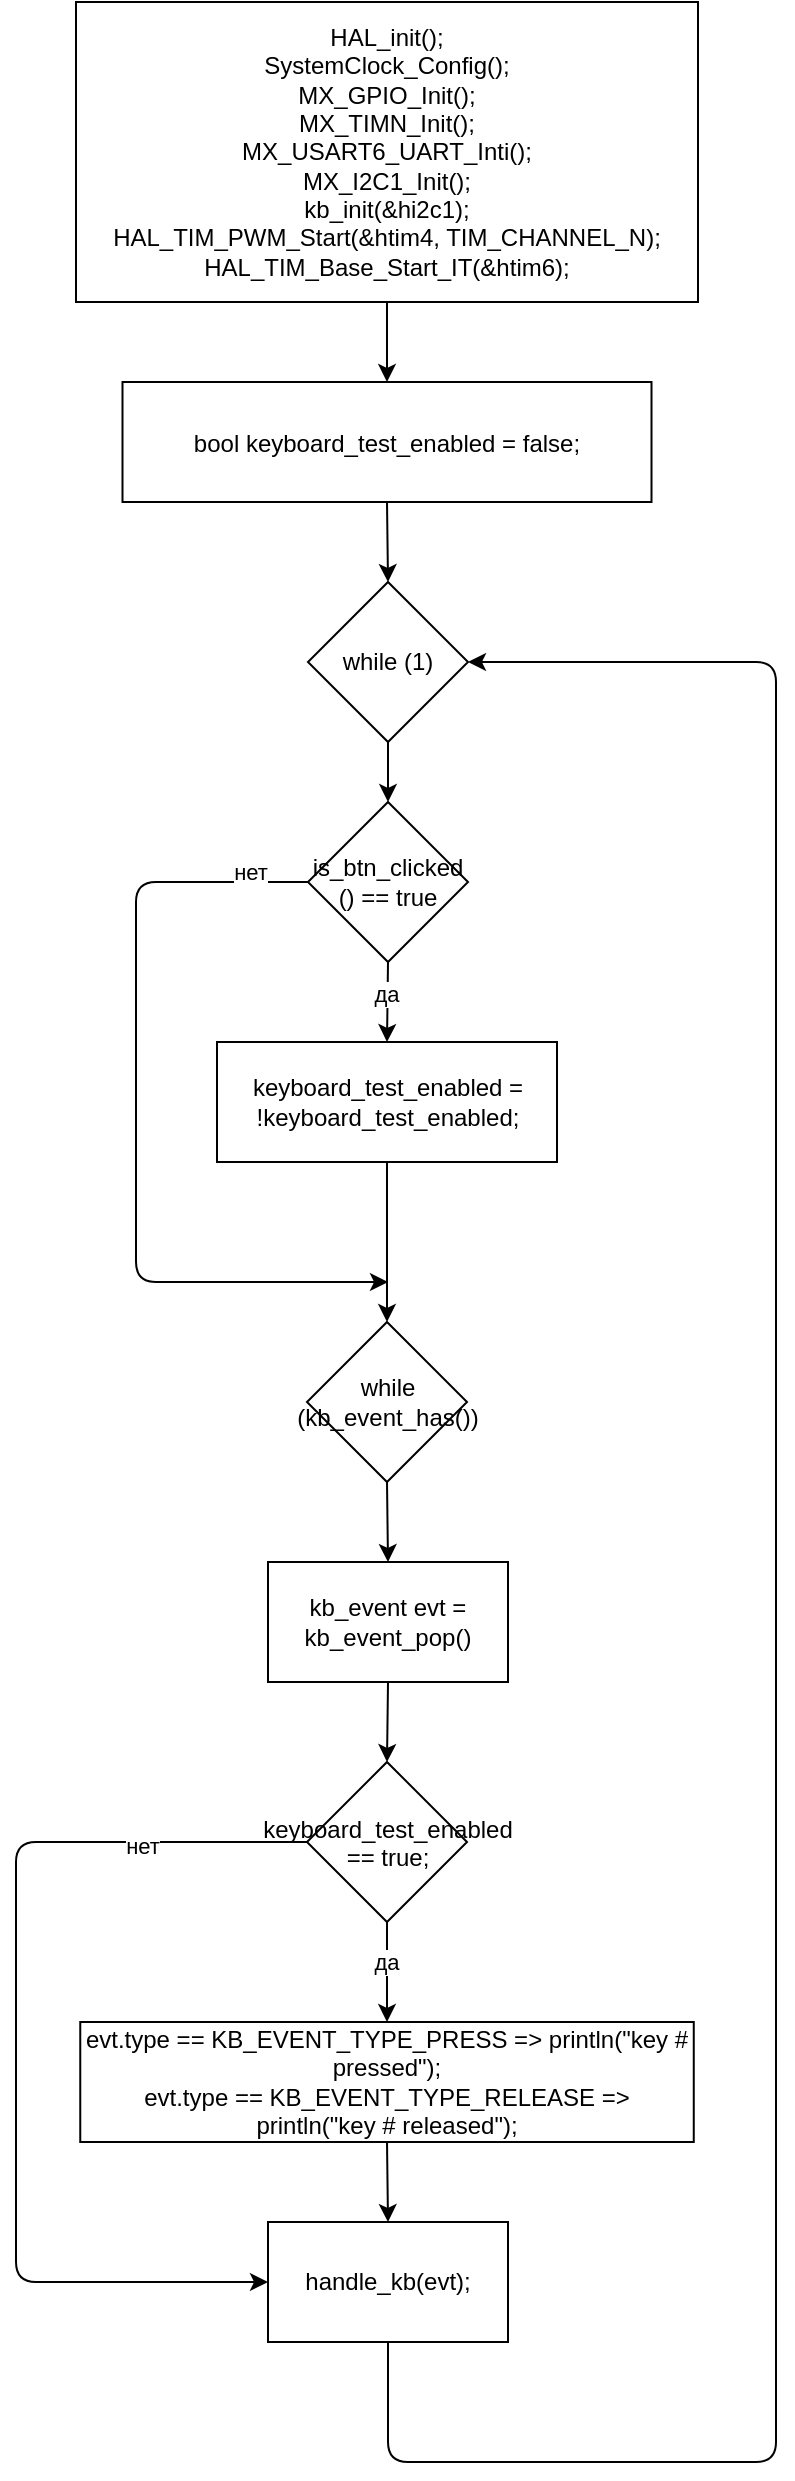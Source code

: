 <mxfile>
    <diagram id="AGleZvxSfTMCUpi7pnZu" name="Страница 1">
        <mxGraphModel dx="784" dy="780" grid="1" gridSize="10" guides="1" tooltips="1" connect="1" arrows="1" fold="1" page="1" pageScale="1" pageWidth="1169" pageHeight="827" math="0" shadow="0">
            <root>
                <mxCell id="0"/>
                <mxCell id="1" parent="0"/>
                <mxCell id="6" style="edgeStyle=none;html=1;exitX=0.5;exitY=1;exitDx=0;exitDy=0;entryX=0.5;entryY=0;entryDx=0;entryDy=0;fontFamily=Helvetica;fontColor=#000000;" parent="1" source="4" target="5" edge="1">
                    <mxGeometry relative="1" as="geometry"/>
                </mxCell>
                <mxCell id="4" value="HAL_init();&lt;br&gt;SystemClock_Config();&lt;br&gt;MX_GPIO_Init();&lt;br&gt;MX_TIMN_Init();&lt;br&gt;MX_USART6_UART_Inti();&lt;br&gt;MX_I2C1_Init();&lt;br&gt;kb_init(&amp;amp;hi2c1);&lt;br&gt;HAL_TIM_PWM_Start(&amp;amp;htim4, TIM_CHANNEL_N);&lt;br&gt;HAL_TIM_Base_Start_IT(&amp;amp;htim6);" style="rounded=0;whiteSpace=wrap;html=1;fontColor=#000000;" parent="1" vertex="1">
                    <mxGeometry x="210" width="311" height="150" as="geometry"/>
                </mxCell>
                <mxCell id="8" style="edgeStyle=none;html=1;exitX=0.5;exitY=1;exitDx=0;exitDy=0;entryX=0.5;entryY=0;entryDx=0;entryDy=0;fontFamily=Helvetica;fontColor=#000000;" parent="1" source="5" target="7" edge="1">
                    <mxGeometry relative="1" as="geometry"/>
                </mxCell>
                <mxCell id="5" value="&lt;p class=&quot;p1&quot; style=&quot;margin: 0px; font-stretch: normal; line-height: normal;&quot;&gt;&lt;font&gt;bool keyboard_test_enabled = false;&lt;/font&gt;&lt;/p&gt;" style="rounded=0;whiteSpace=wrap;html=1;fontFamily=Helvetica;fontColor=#000000;" parent="1" vertex="1">
                    <mxGeometry x="233.25" y="190" width="264.5" height="60" as="geometry"/>
                </mxCell>
                <mxCell id="10" style="edgeStyle=none;html=1;exitX=0.5;exitY=1;exitDx=0;exitDy=0;entryX=0.5;entryY=0;entryDx=0;entryDy=0;fontFamily=Helvetica;fontColor=#000000;" parent="1" source="7" target="9" edge="1">
                    <mxGeometry relative="1" as="geometry"/>
                </mxCell>
                <mxCell id="7" value="while (1)" style="rhombus;whiteSpace=wrap;html=1;fontFamily=Helvetica;fontColor=#000000;" parent="1" vertex="1">
                    <mxGeometry x="326" y="290" width="80" height="80" as="geometry"/>
                </mxCell>
                <mxCell id="12" style="edgeStyle=none;html=1;exitX=0.5;exitY=1;exitDx=0;exitDy=0;entryX=0.5;entryY=0;entryDx=0;entryDy=0;fontFamily=Helvetica;fontColor=#000000;" parent="1" source="9" target="11" edge="1">
                    <mxGeometry relative="1" as="geometry"/>
                </mxCell>
                <mxCell id="13" value="да" style="edgeLabel;html=1;align=center;verticalAlign=middle;resizable=0;points=[];fontFamily=Helvetica;fontColor=#000000;" parent="12" vertex="1" connectable="0">
                    <mxGeometry x="-0.197" y="-1" relative="1" as="geometry">
                        <mxPoint as="offset"/>
                    </mxGeometry>
                </mxCell>
                <mxCell id="16" style="edgeStyle=none;html=1;exitX=0;exitY=0.5;exitDx=0;exitDy=0;fontFamily=Helvetica;fontColor=#000000;" parent="1" source="9" edge="1">
                    <mxGeometry relative="1" as="geometry">
                        <mxPoint x="366" y="640" as="targetPoint"/>
                        <Array as="points">
                            <mxPoint x="240" y="440"/>
                            <mxPoint x="240" y="640"/>
                        </Array>
                    </mxGeometry>
                </mxCell>
                <mxCell id="17" value="нет" style="edgeLabel;html=1;align=center;verticalAlign=middle;resizable=0;points=[];fontFamily=Helvetica;fontColor=#000000;" parent="16" vertex="1" connectable="0">
                    <mxGeometry x="-0.857" y="-5" relative="1" as="geometry">
                        <mxPoint as="offset"/>
                    </mxGeometry>
                </mxCell>
                <mxCell id="9" value="is_btn_clicked () == true" style="rhombus;whiteSpace=wrap;html=1;fontFamily=Helvetica;fontColor=#000000;" parent="1" vertex="1">
                    <mxGeometry x="326" y="400" width="80" height="80" as="geometry"/>
                </mxCell>
                <mxCell id="18" style="edgeStyle=none;html=1;exitX=0.5;exitY=1;exitDx=0;exitDy=0;fontFamily=Helvetica;fontColor=#000000;entryX=0.5;entryY=0;entryDx=0;entryDy=0;" parent="1" source="11" target="19" edge="1">
                    <mxGeometry relative="1" as="geometry">
                        <mxPoint x="390" y="650" as="targetPoint"/>
                    </mxGeometry>
                </mxCell>
                <mxCell id="11" value="&lt;span&gt;keyboard_test_enabled = !&lt;/span&gt;keyboard_test_enabled&lt;span&gt;;&lt;/span&gt;" style="rounded=0;whiteSpace=wrap;html=1;fontFamily=Helvetica;fontColor=#000000;" parent="1" vertex="1">
                    <mxGeometry x="280.5" y="520" width="170" height="60" as="geometry"/>
                </mxCell>
                <mxCell id="21" style="edgeStyle=none;html=1;exitX=0.5;exitY=1;exitDx=0;exitDy=0;entryX=0.5;entryY=0;entryDx=0;entryDy=0;fontFamily=Helvetica;fontColor=#000000;" parent="1" source="19" target="20" edge="1">
                    <mxGeometry relative="1" as="geometry"/>
                </mxCell>
                <mxCell id="19" value="&lt;span&gt;while (kb_event_has())&lt;/span&gt;" style="rhombus;whiteSpace=wrap;html=1;fontFamily=Helvetica;fontColor=#000000;" parent="1" vertex="1">
                    <mxGeometry x="325.5" y="660" width="80" height="80" as="geometry"/>
                </mxCell>
                <mxCell id="23" style="edgeStyle=none;html=1;exitX=0.5;exitY=1;exitDx=0;exitDy=0;entryX=0.5;entryY=0;entryDx=0;entryDy=0;fontFamily=Helvetica;fontColor=#000000;" parent="1" source="20" target="22" edge="1">
                    <mxGeometry relative="1" as="geometry"/>
                </mxCell>
                <mxCell id="20" value="kb_event evt = kb_event_pop()" style="rounded=0;whiteSpace=wrap;html=1;fontFamily=Helvetica;fontColor=#000000;" parent="1" vertex="1">
                    <mxGeometry x="306" y="780" width="120" height="60" as="geometry"/>
                </mxCell>
                <mxCell id="26" style="edgeStyle=none;html=1;exitX=0.5;exitY=1;exitDx=0;exitDy=0;fontFamily=Helvetica;fontColor=#000000;entryX=0.5;entryY=0;entryDx=0;entryDy=0;" parent="1" source="22" target="25" edge="1">
                    <mxGeometry relative="1" as="geometry">
                        <mxPoint x="330" y="980" as="targetPoint"/>
                    </mxGeometry>
                </mxCell>
                <mxCell id="27" value="да" style="edgeLabel;html=1;align=center;verticalAlign=middle;resizable=0;points=[];fontFamily=Helvetica;fontColor=#000000;" parent="26" vertex="1" connectable="0">
                    <mxGeometry x="-0.206" y="-1" relative="1" as="geometry">
                        <mxPoint as="offset"/>
                    </mxGeometry>
                </mxCell>
                <mxCell id="28" style="edgeStyle=none;html=1;exitX=0;exitY=0.5;exitDx=0;exitDy=0;fontFamily=Helvetica;fontColor=#000000;entryX=0;entryY=0.5;entryDx=0;entryDy=0;" parent="1" source="22" target="24" edge="1">
                    <mxGeometry relative="1" as="geometry">
                        <mxPoint x="180" y="1130" as="targetPoint"/>
                        <Array as="points">
                            <mxPoint x="180" y="920"/>
                            <mxPoint x="180" y="1140"/>
                        </Array>
                    </mxGeometry>
                </mxCell>
                <mxCell id="29" value="нет" style="edgeLabel;html=1;align=center;verticalAlign=middle;resizable=0;points=[];fontFamily=Helvetica;fontColor=#000000;" parent="28" vertex="1" connectable="0">
                    <mxGeometry x="-0.663" y="2" relative="1" as="geometry">
                        <mxPoint as="offset"/>
                    </mxGeometry>
                </mxCell>
                <mxCell id="22" value="&lt;p class=&quot;p1&quot; style=&quot;margin: 0px ; font-stretch: normal ; line-height: normal&quot;&gt;keyboard_test_enabled == true;&lt;/p&gt;" style="rhombus;whiteSpace=wrap;html=1;fontFamily=Helvetica;fontColor=#000000;" parent="1" vertex="1">
                    <mxGeometry x="325.5" y="880" width="80" height="80" as="geometry"/>
                </mxCell>
                <mxCell id="24" value="handle_kb(evt);" style="rounded=0;whiteSpace=wrap;html=1;fontFamily=Helvetica;fontColor=#000000;" parent="1" vertex="1">
                    <mxGeometry x="306" y="1110" width="120" height="60" as="geometry"/>
                </mxCell>
                <mxCell id="30" style="edgeStyle=none;html=1;exitX=0.5;exitY=1;exitDx=0;exitDy=0;entryX=0.5;entryY=0;entryDx=0;entryDy=0;fontFamily=Helvetica;fontColor=#000000;" parent="1" source="25" target="24" edge="1">
                    <mxGeometry relative="1" as="geometry"/>
                </mxCell>
                <mxCell id="25" value="evt.type == KB_EVENT_TYPE_PRESS =&amp;gt; println(&quot;key # pressed&quot;);&lt;br&gt;evt.type == KB_EVENT_TYPE_RELEASE =&amp;gt; println(&quot;key # released&quot;);" style="rounded=0;whiteSpace=wrap;html=1;fontFamily=Helvetica;fontColor=#000000;" parent="1" vertex="1">
                    <mxGeometry x="212.13" y="1010" width="306.75" height="60" as="geometry"/>
                </mxCell>
                <mxCell id="31" value="" style="endArrow=classic;html=1;fontFamily=Helvetica;fontColor=#000000;exitX=0.5;exitY=1;exitDx=0;exitDy=0;entryX=1;entryY=0.5;entryDx=0;entryDy=0;" parent="1" source="24" target="7" edge="1">
                    <mxGeometry width="50" height="50" relative="1" as="geometry">
                        <mxPoint x="150" y="920" as="sourcePoint"/>
                        <mxPoint x="560" y="340" as="targetPoint"/>
                        <Array as="points">
                            <mxPoint x="366" y="1230"/>
                            <mxPoint x="560" y="1230"/>
                            <mxPoint x="560" y="330"/>
                        </Array>
                    </mxGeometry>
                </mxCell>
            </root>
        </mxGraphModel>
    </diagram>
</mxfile>